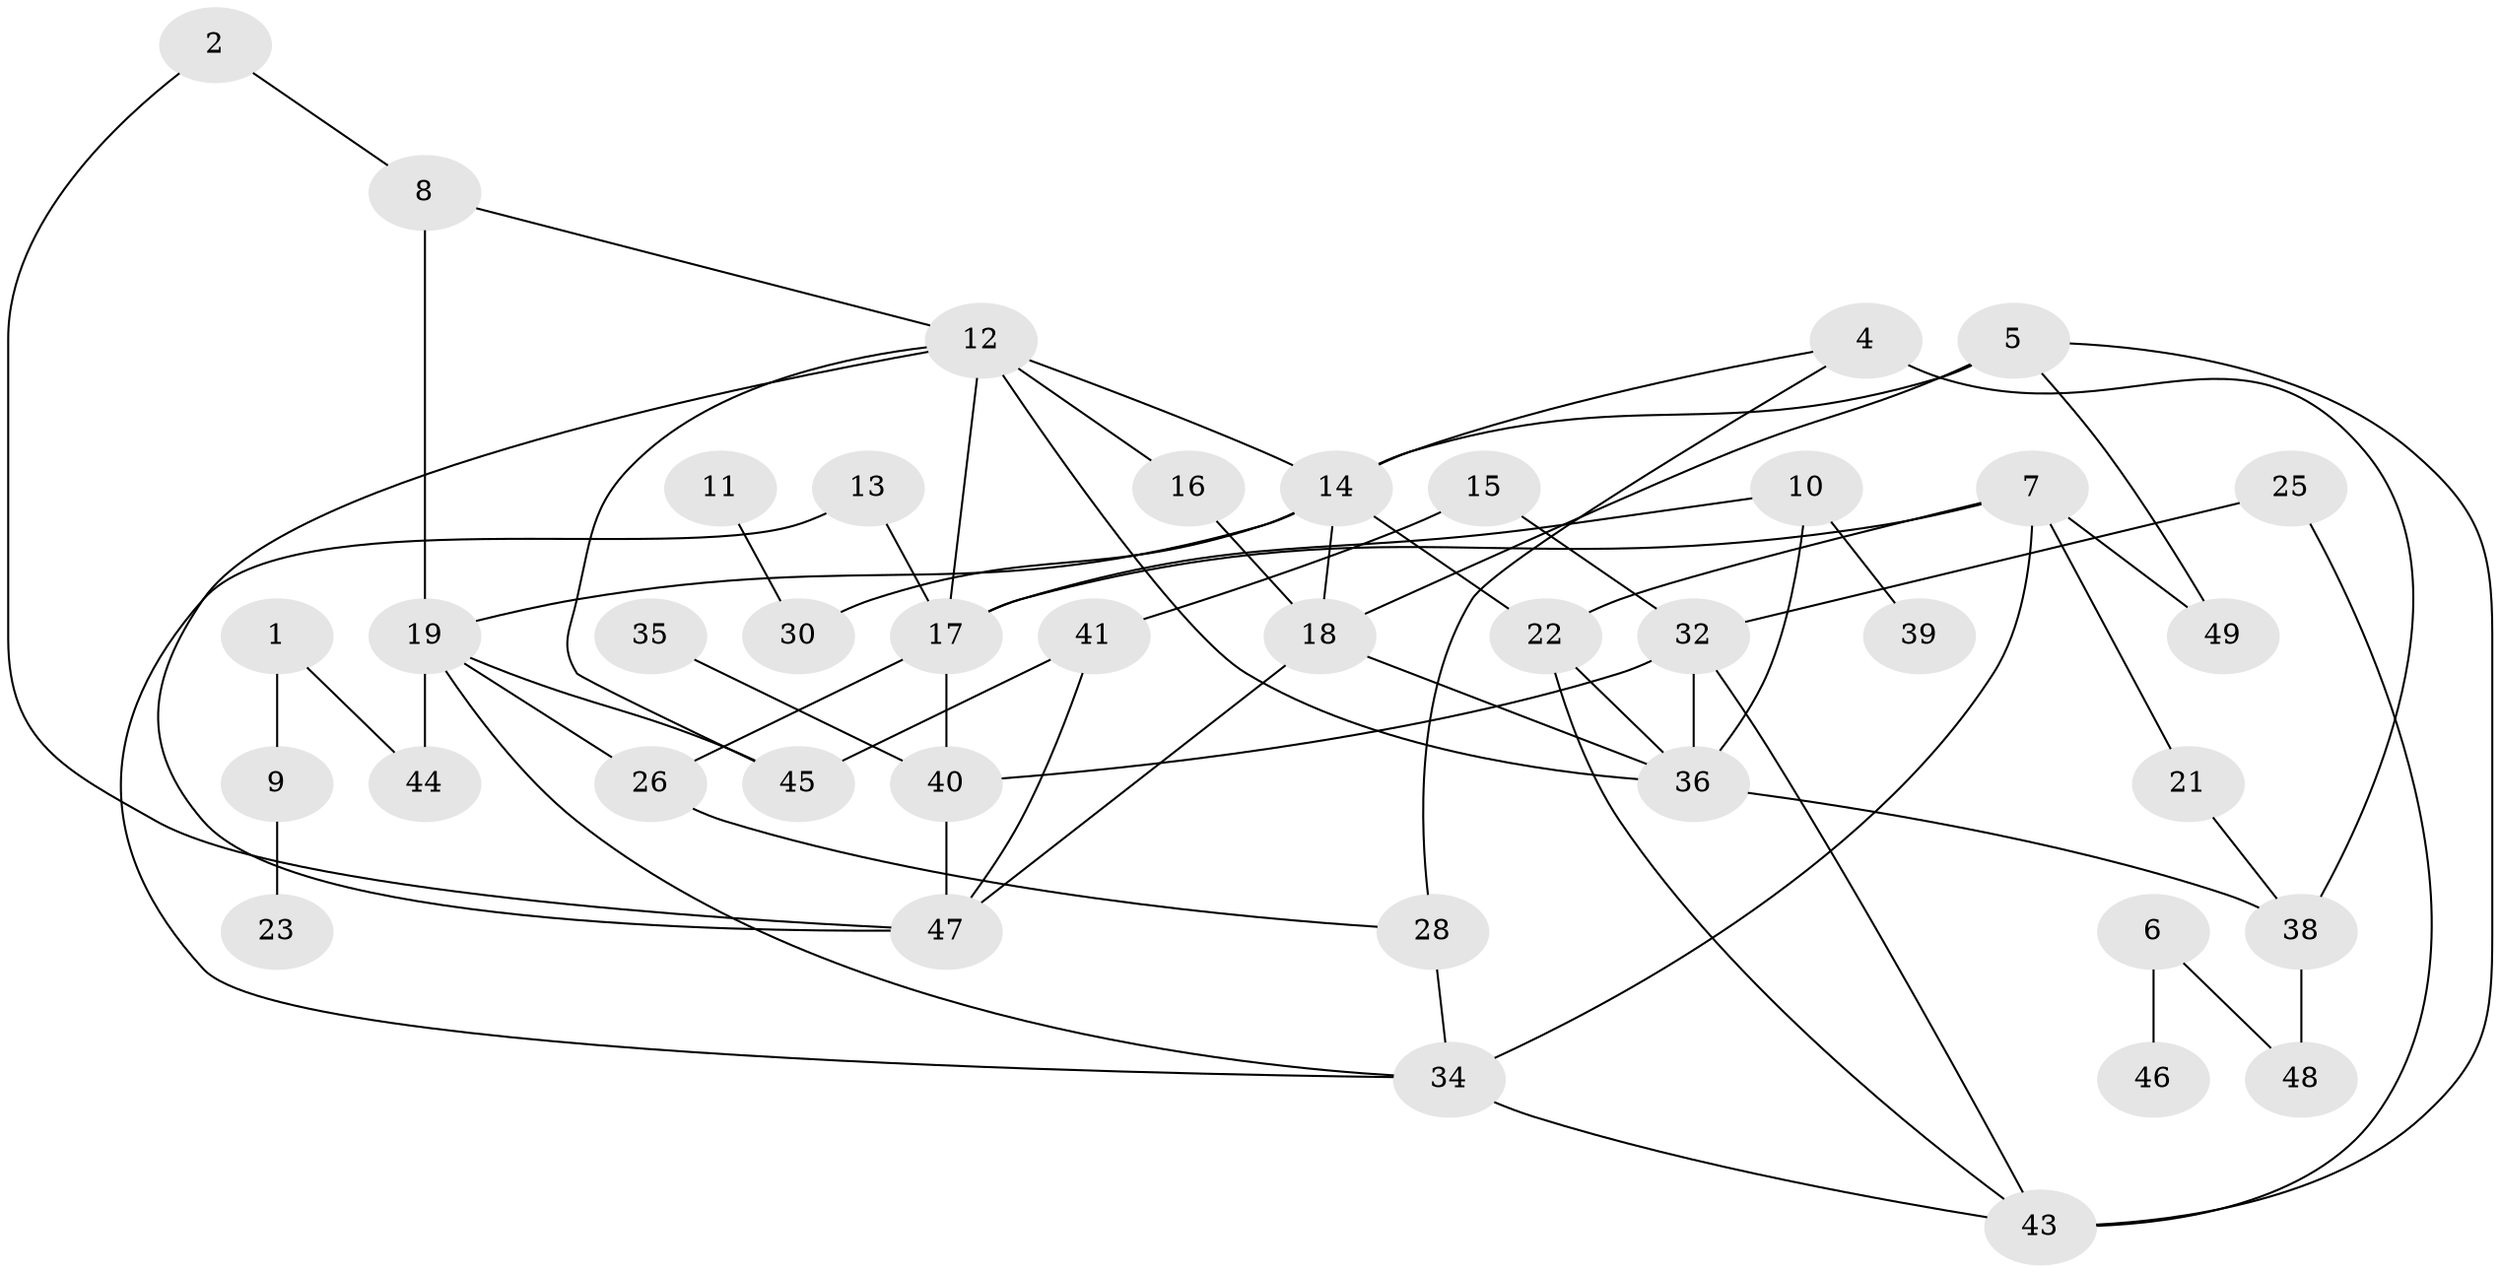 // original degree distribution, {1: 0.20408163265306123, 2: 0.2755102040816326, 0: 0.08163265306122448, 4: 0.12244897959183673, 3: 0.20408163265306123, 5: 0.09183673469387756, 7: 0.01020408163265306, 6: 0.01020408163265306}
// Generated by graph-tools (version 1.1) at 2025/33/03/09/25 02:33:37]
// undirected, 40 vertices, 65 edges
graph export_dot {
graph [start="1"]
  node [color=gray90,style=filled];
  1;
  2;
  4;
  5;
  6;
  7;
  8;
  9;
  10;
  11;
  12;
  13;
  14;
  15;
  16;
  17;
  18;
  19;
  21;
  22;
  23;
  25;
  26;
  28;
  30;
  32;
  34;
  35;
  36;
  38;
  39;
  40;
  41;
  43;
  44;
  45;
  46;
  47;
  48;
  49;
  1 -- 9 [weight=1.0];
  1 -- 44 [weight=1.0];
  2 -- 8 [weight=1.0];
  2 -- 47 [weight=1.0];
  4 -- 14 [weight=1.0];
  4 -- 28 [weight=1.0];
  4 -- 38 [weight=3.0];
  5 -- 14 [weight=2.0];
  5 -- 18 [weight=1.0];
  5 -- 43 [weight=1.0];
  5 -- 49 [weight=1.0];
  6 -- 46 [weight=1.0];
  6 -- 48 [weight=1.0];
  7 -- 17 [weight=1.0];
  7 -- 21 [weight=1.0];
  7 -- 22 [weight=1.0];
  7 -- 34 [weight=2.0];
  7 -- 49 [weight=1.0];
  8 -- 12 [weight=1.0];
  8 -- 19 [weight=1.0];
  9 -- 23 [weight=1.0];
  10 -- 17 [weight=1.0];
  10 -- 36 [weight=1.0];
  10 -- 39 [weight=1.0];
  11 -- 30 [weight=1.0];
  12 -- 14 [weight=1.0];
  12 -- 16 [weight=1.0];
  12 -- 17 [weight=1.0];
  12 -- 36 [weight=1.0];
  12 -- 45 [weight=1.0];
  12 -- 47 [weight=1.0];
  13 -- 17 [weight=1.0];
  13 -- 34 [weight=1.0];
  14 -- 18 [weight=1.0];
  14 -- 19 [weight=1.0];
  14 -- 22 [weight=1.0];
  14 -- 30 [weight=1.0];
  15 -- 32 [weight=1.0];
  15 -- 41 [weight=1.0];
  16 -- 18 [weight=1.0];
  17 -- 26 [weight=1.0];
  17 -- 40 [weight=1.0];
  18 -- 36 [weight=1.0];
  18 -- 47 [weight=1.0];
  19 -- 26 [weight=1.0];
  19 -- 34 [weight=1.0];
  19 -- 44 [weight=1.0];
  19 -- 45 [weight=1.0];
  21 -- 38 [weight=1.0];
  22 -- 36 [weight=1.0];
  22 -- 43 [weight=1.0];
  25 -- 32 [weight=1.0];
  25 -- 43 [weight=1.0];
  26 -- 28 [weight=1.0];
  28 -- 34 [weight=1.0];
  32 -- 36 [weight=2.0];
  32 -- 40 [weight=1.0];
  32 -- 43 [weight=1.0];
  34 -- 43 [weight=1.0];
  35 -- 40 [weight=2.0];
  36 -- 38 [weight=1.0];
  38 -- 48 [weight=1.0];
  40 -- 47 [weight=1.0];
  41 -- 45 [weight=1.0];
  41 -- 47 [weight=1.0];
}
